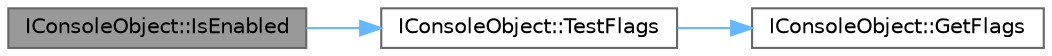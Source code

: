 digraph "IConsoleObject::IsEnabled"
{
 // INTERACTIVE_SVG=YES
 // LATEX_PDF_SIZE
  bgcolor="transparent";
  edge [fontname=Helvetica,fontsize=10,labelfontname=Helvetica,labelfontsize=10];
  node [fontname=Helvetica,fontsize=10,shape=box,height=0.2,width=0.4];
  rankdir="LR";
  Node1 [id="Node000001",label="IConsoleObject::IsEnabled",height=0.2,width=0.4,color="gray40", fillcolor="grey60", style="filled", fontcolor="black",tooltip="Test the validity of the variable wrt its flags and current build type (e.g."];
  Node1 -> Node2 [id="edge1_Node000001_Node000002",color="steelblue1",style="solid",tooltip=" "];
  Node2 [id="Node000002",label="IConsoleObject::TestFlags",height=0.2,width=0.4,color="grey40", fillcolor="white", style="filled",URL="$d7/d0d/classIConsoleObject.html#a7f21c2fcf00cc30777e32171cd71059e",tooltip="Test is any of the specified flags is set in the internal state."];
  Node2 -> Node3 [id="edge2_Node000002_Node000003",color="steelblue1",style="solid",tooltip=" "];
  Node3 [id="Node000003",label="IConsoleObject::GetFlags",height=0.2,width=0.4,color="grey40", fillcolor="white", style="filled",URL="$d7/d0d/classIConsoleObject.html#ad9b57d5bdbb1a634aac856288698352b",tooltip="Get the internal state of the flags."];
}
